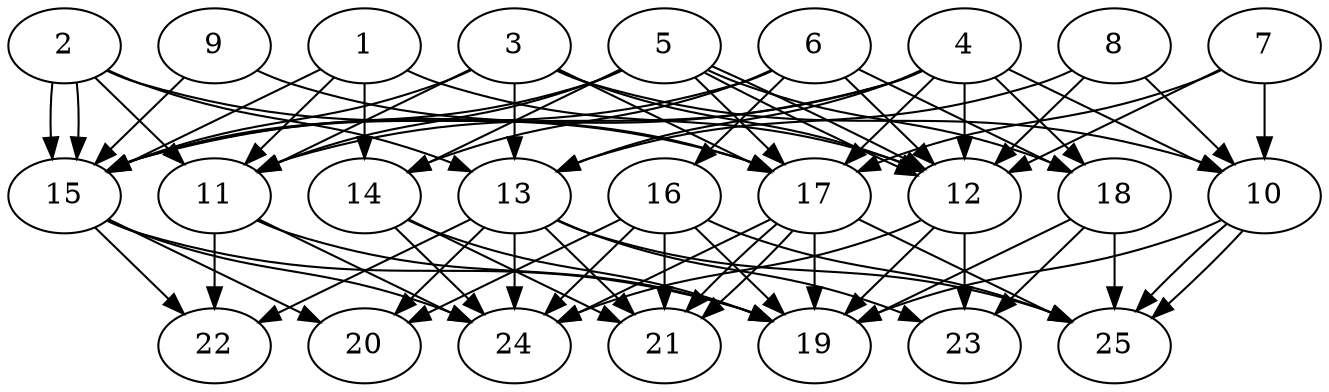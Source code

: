 // DAG automatically generated by daggen at Thu Oct  3 14:00:40 2019
// ./daggen --dot -n 25 --ccr 0.4 --fat 0.7 --regular 0.9 --density 0.9 --mindata 5242880 --maxdata 52428800 
digraph G {
  1 [size="48988160", alpha="0.17", expect_size="19595264"] 
  1 -> 11 [size ="19595264"]
  1 -> 12 [size ="19595264"]
  1 -> 14 [size ="19595264"]
  1 -> 15 [size ="19595264"]
  2 [size="69634560", alpha="0.09", expect_size="27853824"] 
  2 -> 11 [size ="27853824"]
  2 -> 13 [size ="27853824"]
  2 -> 15 [size ="27853824"]
  2 -> 15 [size ="27853824"]
  2 -> 17 [size ="27853824"]
  3 [size="85135360", alpha="0.12", expect_size="34054144"] 
  3 -> 10 [size ="34054144"]
  3 -> 11 [size ="34054144"]
  3 -> 12 [size ="34054144"]
  3 -> 13 [size ="34054144"]
  3 -> 15 [size ="34054144"]
  3 -> 17 [size ="34054144"]
  4 [size="95080960", alpha="0.07", expect_size="38032384"] 
  4 -> 10 [size ="38032384"]
  4 -> 11 [size ="38032384"]
  4 -> 12 [size ="38032384"]
  4 -> 13 [size ="38032384"]
  4 -> 15 [size ="38032384"]
  4 -> 17 [size ="38032384"]
  4 -> 18 [size ="38032384"]
  5 [size="15523840", alpha="0.12", expect_size="6209536"] 
  5 -> 11 [size ="6209536"]
  5 -> 12 [size ="6209536"]
  5 -> 12 [size ="6209536"]
  5 -> 14 [size ="6209536"]
  5 -> 15 [size ="6209536"]
  5 -> 17 [size ="6209536"]
  5 -> 18 [size ="6209536"]
  6 [size="92572160", alpha="0.06", expect_size="37028864"] 
  6 -> 12 [size ="37028864"]
  6 -> 14 [size ="37028864"]
  6 -> 15 [size ="37028864"]
  6 -> 16 [size ="37028864"]
  6 -> 18 [size ="37028864"]
  7 [size="33003520", alpha="0.05", expect_size="13201408"] 
  7 -> 10 [size ="13201408"]
  7 -> 12 [size ="13201408"]
  7 -> 17 [size ="13201408"]
  8 [size="89597440", alpha="0.08", expect_size="35838976"] 
  8 -> 10 [size ="35838976"]
  8 -> 12 [size ="35838976"]
  8 -> 13 [size ="35838976"]
  9 [size="108034560", alpha="0.20", expect_size="43213824"] 
  9 -> 15 [size ="43213824"]
  9 -> 17 [size ="43213824"]
  10 [size="76328960", alpha="0.11", expect_size="30531584"] 
  10 -> 19 [size ="30531584"]
  10 -> 25 [size ="30531584"]
  10 -> 25 [size ="30531584"]
  11 [size="96898560", alpha="0.17", expect_size="38759424"] 
  11 -> 19 [size ="38759424"]
  11 -> 22 [size ="38759424"]
  11 -> 24 [size ="38759424"]
  12 [size="80261120", alpha="0.15", expect_size="32104448"] 
  12 -> 19 [size ="32104448"]
  12 -> 23 [size ="32104448"]
  12 -> 24 [size ="32104448"]
  13 [size="14917120", alpha="0.05", expect_size="5966848"] 
  13 -> 20 [size ="5966848"]
  13 -> 21 [size ="5966848"]
  13 -> 22 [size ="5966848"]
  13 -> 23 [size ="5966848"]
  13 -> 24 [size ="5966848"]
  13 -> 25 [size ="5966848"]
  14 [size="85696000", alpha="0.10", expect_size="34278400"] 
  14 -> 19 [size ="34278400"]
  14 -> 21 [size ="34278400"]
  14 -> 24 [size ="34278400"]
  15 [size="125401600", alpha="0.00", expect_size="50160640"] 
  15 -> 19 [size ="50160640"]
  15 -> 20 [size ="50160640"]
  15 -> 22 [size ="50160640"]
  15 -> 24 [size ="50160640"]
  16 [size="75289600", alpha="0.07", expect_size="30115840"] 
  16 -> 19 [size ="30115840"]
  16 -> 20 [size ="30115840"]
  16 -> 21 [size ="30115840"]
  16 -> 24 [size ="30115840"]
  16 -> 25 [size ="30115840"]
  17 [size="107814400", alpha="0.02", expect_size="43125760"] 
  17 -> 19 [size ="43125760"]
  17 -> 21 [size ="43125760"]
  17 -> 21 [size ="43125760"]
  17 -> 24 [size ="43125760"]
  17 -> 25 [size ="43125760"]
  18 [size="17681920", alpha="0.18", expect_size="7072768"] 
  18 -> 19 [size ="7072768"]
  18 -> 23 [size ="7072768"]
  18 -> 25 [size ="7072768"]
  19 [size="67673600", alpha="0.03", expect_size="27069440"] 
  20 [size="66293760", alpha="0.05", expect_size="26517504"] 
  21 [size="15936000", alpha="0.13", expect_size="6374400"] 
  22 [size="114368000", alpha="0.10", expect_size="45747200"] 
  23 [size="86556160", alpha="0.20", expect_size="34622464"] 
  24 [size="115143680", alpha="0.04", expect_size="46057472"] 
  25 [size="53573120", alpha="0.08", expect_size="21429248"] 
}

